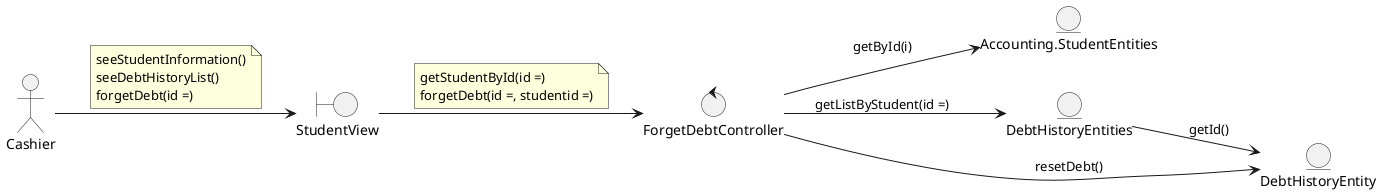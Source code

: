@startuml
left to right direction

actor Cashier

boundary StudentView

control ForgetDebtController

entity Accounting.StudentEntities
entity DebtHistoryEntities
entity DebtHistoryEntity

'--- Actor relations ---
Cashier --> StudentView
note on link
    seeStudentInformation()
    seeDebtHistoryList()
    forgetDebt(id =)
end note

'--- Views relations ---
StudentView --> ForgetDebtController
note on link
    getStudentById(id =)
    forgetDebt(id =, studentid =)
end note

'--- Controllers relations ---
ForgetDebtController --> DebtHistoryEntity : resetDebt()
ForgetDebtController --> Accounting.StudentEntities : getById(i)
ForgetDebtController --> DebtHistoryEntities : getListByStudent(id =)

'--- Entity relations ---
DebtHistoryEntities --> DebtHistoryEntity : getId()

@enduml
